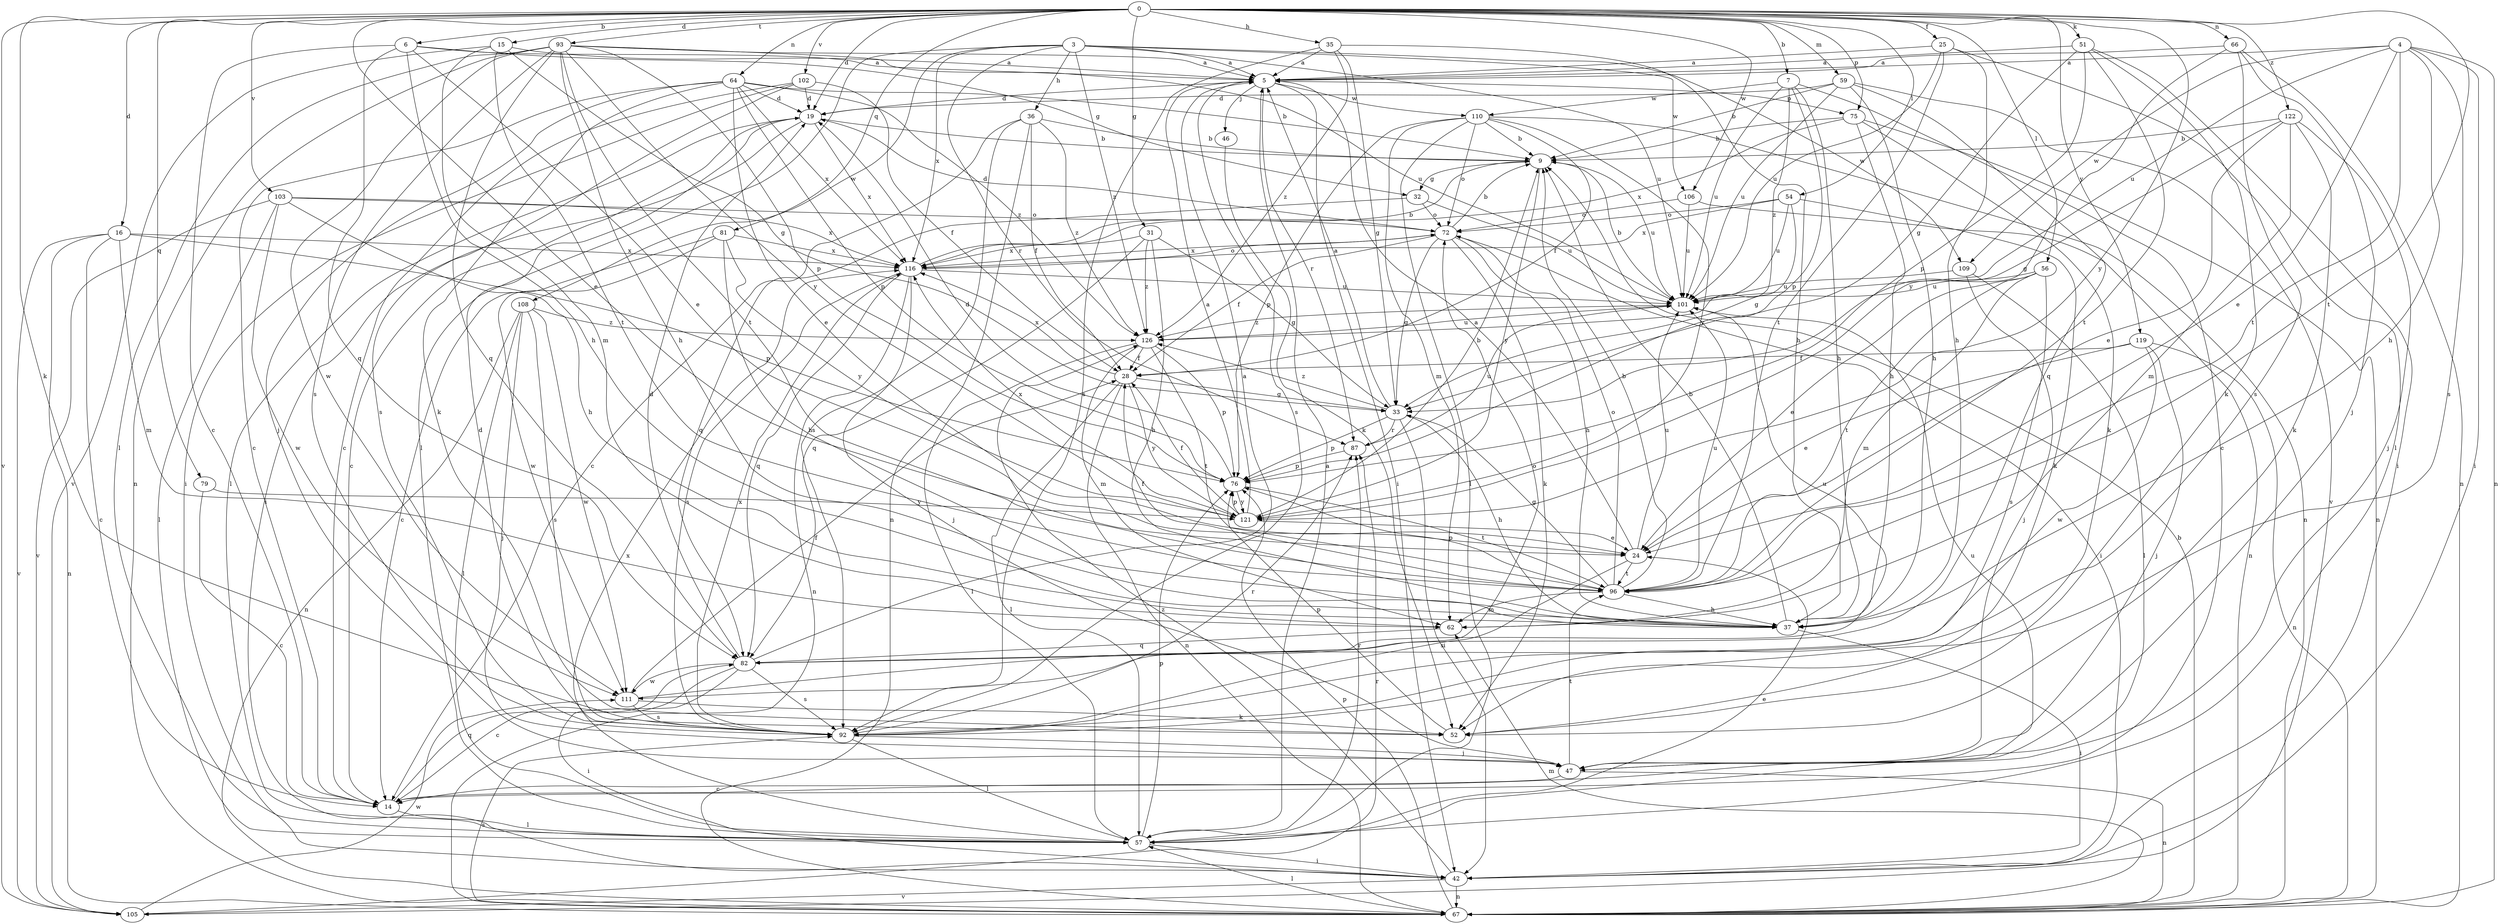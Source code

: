 strict digraph  {
0;
3;
4;
5;
6;
7;
9;
14;
15;
16;
19;
24;
25;
28;
31;
32;
33;
35;
36;
37;
42;
46;
47;
51;
52;
54;
56;
57;
59;
62;
64;
66;
67;
72;
75;
76;
79;
81;
82;
87;
92;
93;
96;
101;
102;
103;
105;
106;
108;
109;
110;
111;
116;
119;
121;
122;
126;
0 -> 6  [label=b];
0 -> 7  [label=b];
0 -> 15  [label=d];
0 -> 16  [label=d];
0 -> 19  [label=d];
0 -> 24  [label=e];
0 -> 25  [label=f];
0 -> 31  [label=g];
0 -> 35  [label=h];
0 -> 51  [label=k];
0 -> 52  [label=k];
0 -> 54  [label=l];
0 -> 56  [label=l];
0 -> 59  [label=m];
0 -> 64  [label=n];
0 -> 66  [label=n];
0 -> 75  [label=p];
0 -> 79  [label=q];
0 -> 81  [label=q];
0 -> 93  [label=t];
0 -> 96  [label=t];
0 -> 102  [label=v];
0 -> 103  [label=v];
0 -> 105  [label=v];
0 -> 106  [label=w];
0 -> 119  [label=y];
0 -> 121  [label=y];
0 -> 122  [label=z];
3 -> 5  [label=a];
3 -> 36  [label=h];
3 -> 57  [label=l];
3 -> 87  [label=r];
3 -> 101  [label=u];
3 -> 106  [label=w];
3 -> 108  [label=w];
3 -> 109  [label=w];
3 -> 116  [label=x];
3 -> 126  [label=z];
4 -> 5  [label=a];
4 -> 24  [label=e];
4 -> 37  [label=h];
4 -> 42  [label=i];
4 -> 67  [label=n];
4 -> 92  [label=s];
4 -> 96  [label=t];
4 -> 101  [label=u];
4 -> 109  [label=w];
5 -> 19  [label=d];
5 -> 42  [label=i];
5 -> 46  [label=j];
5 -> 75  [label=p];
5 -> 87  [label=r];
5 -> 92  [label=s];
5 -> 110  [label=w];
6 -> 5  [label=a];
6 -> 14  [label=c];
6 -> 24  [label=e];
6 -> 32  [label=g];
6 -> 37  [label=h];
6 -> 82  [label=q];
7 -> 14  [label=c];
7 -> 37  [label=h];
7 -> 76  [label=p];
7 -> 101  [label=u];
7 -> 110  [label=w];
7 -> 126  [label=z];
9 -> 32  [label=g];
9 -> 101  [label=u];
9 -> 121  [label=y];
14 -> 57  [label=l];
14 -> 82  [label=q];
14 -> 101  [label=u];
15 -> 5  [label=a];
15 -> 33  [label=g];
15 -> 62  [label=m];
15 -> 96  [label=t];
15 -> 105  [label=v];
16 -> 14  [label=c];
16 -> 62  [label=m];
16 -> 67  [label=n];
16 -> 76  [label=p];
16 -> 105  [label=v];
16 -> 116  [label=x];
19 -> 9  [label=b];
19 -> 14  [label=c];
19 -> 42  [label=i];
19 -> 57  [label=l];
19 -> 116  [label=x];
24 -> 5  [label=a];
24 -> 92  [label=s];
24 -> 96  [label=t];
24 -> 101  [label=u];
25 -> 5  [label=a];
25 -> 37  [label=h];
25 -> 57  [label=l];
25 -> 96  [label=t];
25 -> 101  [label=u];
28 -> 33  [label=g];
28 -> 57  [label=l];
28 -> 67  [label=n];
28 -> 116  [label=x];
28 -> 121  [label=y];
31 -> 33  [label=g];
31 -> 37  [label=h];
31 -> 82  [label=q];
31 -> 116  [label=x];
31 -> 126  [label=z];
32 -> 72  [label=o];
32 -> 82  [label=q];
32 -> 101  [label=u];
33 -> 5  [label=a];
33 -> 37  [label=h];
33 -> 42  [label=i];
33 -> 76  [label=p];
33 -> 87  [label=r];
33 -> 126  [label=z];
35 -> 5  [label=a];
35 -> 33  [label=g];
35 -> 37  [label=h];
35 -> 92  [label=s];
35 -> 126  [label=z];
36 -> 9  [label=b];
36 -> 14  [label=c];
36 -> 28  [label=f];
36 -> 67  [label=n];
36 -> 92  [label=s];
36 -> 126  [label=z];
37 -> 9  [label=b];
37 -> 42  [label=i];
42 -> 67  [label=n];
42 -> 105  [label=v];
42 -> 126  [label=z];
46 -> 52  [label=k];
47 -> 14  [label=c];
47 -> 67  [label=n];
47 -> 96  [label=t];
51 -> 5  [label=a];
51 -> 33  [label=g];
51 -> 42  [label=i];
51 -> 52  [label=k];
51 -> 76  [label=p];
51 -> 96  [label=t];
52 -> 76  [label=p];
54 -> 33  [label=g];
54 -> 52  [label=k];
54 -> 72  [label=o];
54 -> 101  [label=u];
54 -> 116  [label=x];
56 -> 24  [label=e];
56 -> 62  [label=m];
56 -> 92  [label=s];
56 -> 96  [label=t];
56 -> 101  [label=u];
57 -> 5  [label=a];
57 -> 24  [label=e];
57 -> 42  [label=i];
57 -> 76  [label=p];
57 -> 87  [label=r];
57 -> 116  [label=x];
59 -> 9  [label=b];
59 -> 19  [label=d];
59 -> 37  [label=h];
59 -> 82  [label=q];
59 -> 101  [label=u];
59 -> 105  [label=v];
62 -> 82  [label=q];
64 -> 9  [label=b];
64 -> 14  [label=c];
64 -> 19  [label=d];
64 -> 24  [label=e];
64 -> 47  [label=j];
64 -> 52  [label=k];
64 -> 76  [label=p];
64 -> 116  [label=x];
64 -> 126  [label=z];
66 -> 5  [label=a];
66 -> 47  [label=j];
66 -> 67  [label=n];
66 -> 92  [label=s];
66 -> 121  [label=y];
67 -> 9  [label=b];
67 -> 57  [label=l];
67 -> 62  [label=m];
67 -> 76  [label=p];
67 -> 92  [label=s];
72 -> 9  [label=b];
72 -> 19  [label=d];
72 -> 28  [label=f];
72 -> 33  [label=g];
72 -> 37  [label=h];
72 -> 42  [label=i];
72 -> 52  [label=k];
72 -> 116  [label=x];
75 -> 9  [label=b];
75 -> 37  [label=h];
75 -> 52  [label=k];
75 -> 67  [label=n];
75 -> 116  [label=x];
76 -> 19  [label=d];
76 -> 96  [label=t];
76 -> 121  [label=y];
79 -> 14  [label=c];
79 -> 121  [label=y];
81 -> 14  [label=c];
81 -> 37  [label=h];
81 -> 111  [label=w];
81 -> 116  [label=x];
81 -> 121  [label=y];
82 -> 5  [label=a];
82 -> 14  [label=c];
82 -> 19  [label=d];
82 -> 42  [label=i];
82 -> 92  [label=s];
82 -> 101  [label=u];
82 -> 111  [label=w];
87 -> 76  [label=p];
87 -> 101  [label=u];
92 -> 19  [label=d];
92 -> 47  [label=j];
92 -> 57  [label=l];
92 -> 87  [label=r];
92 -> 116  [label=x];
93 -> 5  [label=a];
93 -> 37  [label=h];
93 -> 57  [label=l];
93 -> 67  [label=n];
93 -> 76  [label=p];
93 -> 82  [label=q];
93 -> 92  [label=s];
93 -> 96  [label=t];
93 -> 101  [label=u];
93 -> 111  [label=w];
93 -> 121  [label=y];
96 -> 9  [label=b];
96 -> 28  [label=f];
96 -> 33  [label=g];
96 -> 37  [label=h];
96 -> 62  [label=m];
96 -> 72  [label=o];
96 -> 76  [label=p];
96 -> 101  [label=u];
101 -> 9  [label=b];
101 -> 126  [label=z];
102 -> 14  [label=c];
102 -> 19  [label=d];
102 -> 28  [label=f];
102 -> 42  [label=i];
102 -> 92  [label=s];
103 -> 37  [label=h];
103 -> 57  [label=l];
103 -> 72  [label=o];
103 -> 105  [label=v];
103 -> 111  [label=w];
103 -> 116  [label=x];
105 -> 87  [label=r];
105 -> 111  [label=w];
106 -> 67  [label=n];
106 -> 72  [label=o];
106 -> 101  [label=u];
108 -> 47  [label=j];
108 -> 57  [label=l];
108 -> 67  [label=n];
108 -> 92  [label=s];
108 -> 111  [label=w];
108 -> 126  [label=z];
109 -> 47  [label=j];
109 -> 57  [label=l];
109 -> 101  [label=u];
110 -> 9  [label=b];
110 -> 28  [label=f];
110 -> 57  [label=l];
110 -> 62  [label=m];
110 -> 67  [label=n];
110 -> 72  [label=o];
110 -> 76  [label=p];
110 -> 121  [label=y];
111 -> 28  [label=f];
111 -> 52  [label=k];
111 -> 72  [label=o];
111 -> 92  [label=s];
116 -> 9  [label=b];
116 -> 47  [label=j];
116 -> 67  [label=n];
116 -> 72  [label=o];
116 -> 82  [label=q];
116 -> 92  [label=s];
116 -> 101  [label=u];
119 -> 24  [label=e];
119 -> 28  [label=f];
119 -> 47  [label=j];
119 -> 67  [label=n];
119 -> 111  [label=w];
121 -> 5  [label=a];
121 -> 9  [label=b];
121 -> 24  [label=e];
121 -> 28  [label=f];
121 -> 76  [label=p];
121 -> 116  [label=x];
122 -> 9  [label=b];
122 -> 24  [label=e];
122 -> 33  [label=g];
122 -> 47  [label=j];
122 -> 52  [label=k];
122 -> 62  [label=m];
126 -> 28  [label=f];
126 -> 57  [label=l];
126 -> 62  [label=m];
126 -> 76  [label=p];
126 -> 96  [label=t];
126 -> 101  [label=u];
}
